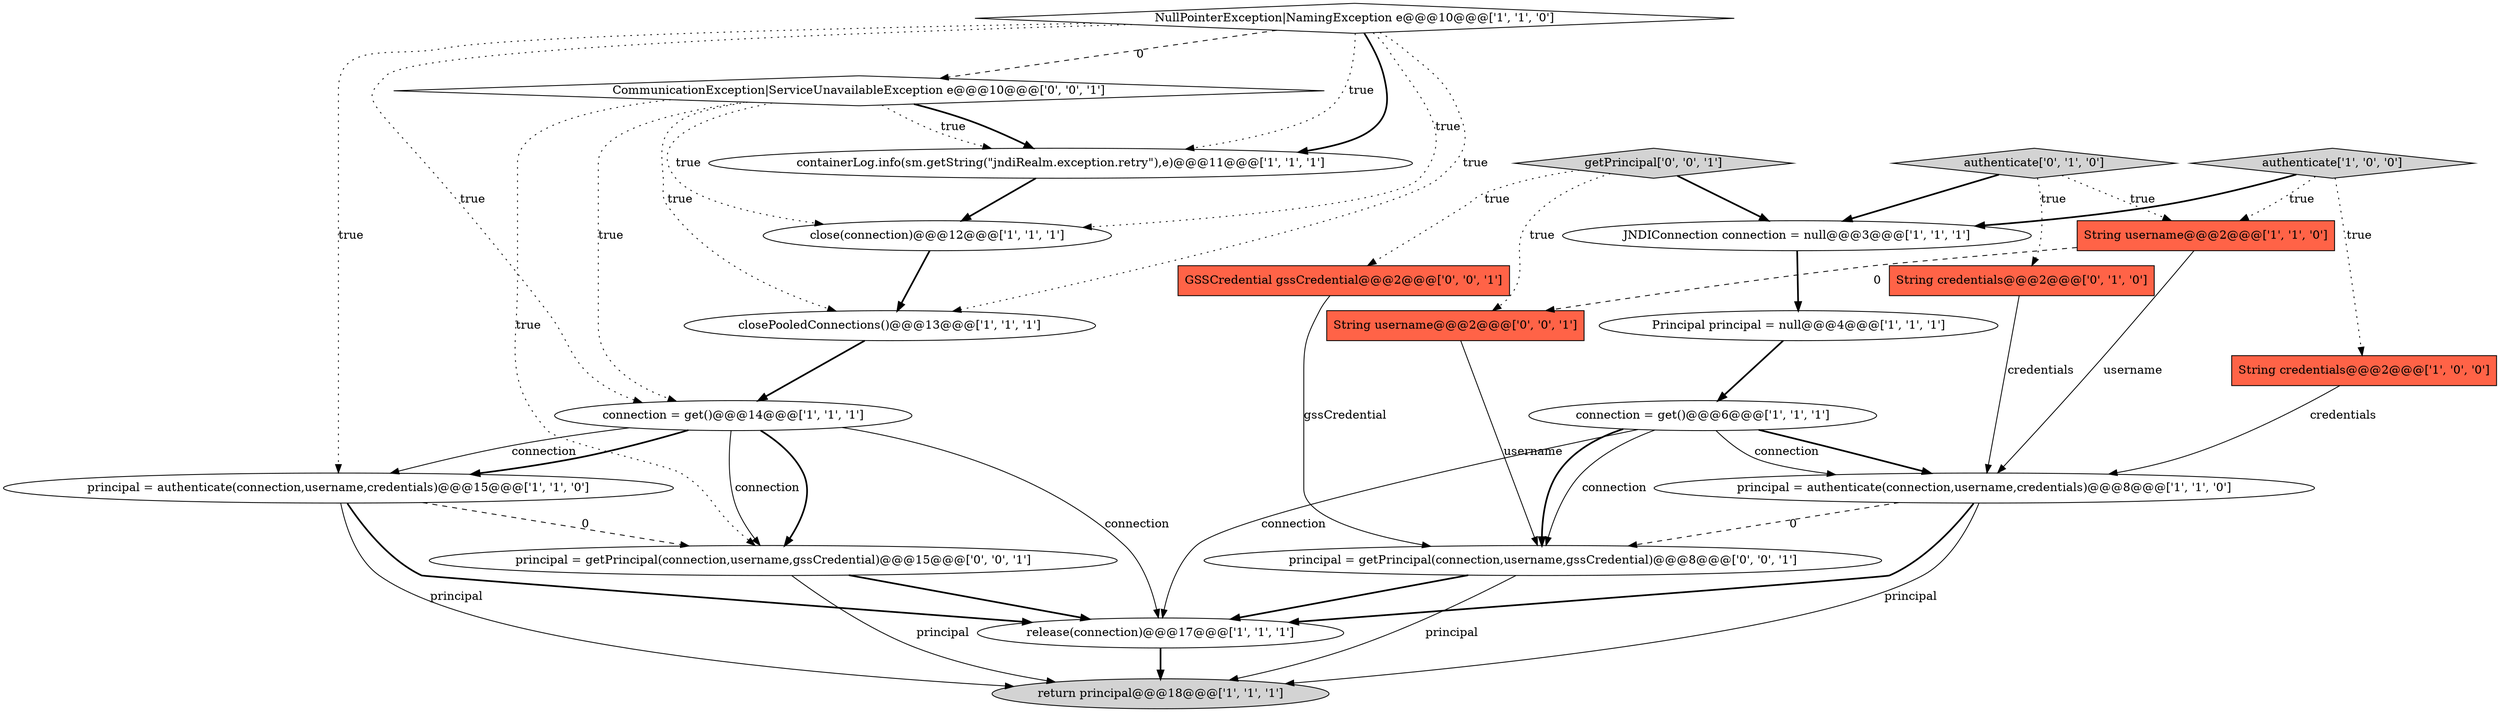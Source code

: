 digraph {
9 [style = filled, label = "connection = get()@@@14@@@['1', '1', '1']", fillcolor = white, shape = ellipse image = "AAA0AAABBB1BBB"];
15 [style = filled, label = "authenticate['0', '1', '0']", fillcolor = lightgray, shape = diamond image = "AAA0AAABBB2BBB"];
12 [style = filled, label = "principal = authenticate(connection,username,credentials)@@@15@@@['1', '1', '0']", fillcolor = white, shape = ellipse image = "AAA0AAABBB1BBB"];
6 [style = filled, label = "close(connection)@@@12@@@['1', '1', '1']", fillcolor = white, shape = ellipse image = "AAA0AAABBB1BBB"];
18 [style = filled, label = "String username@@@2@@@['0', '0', '1']", fillcolor = tomato, shape = box image = "AAA0AAABBB3BBB"];
20 [style = filled, label = "getPrincipal['0', '0', '1']", fillcolor = lightgray, shape = diamond image = "AAA0AAABBB3BBB"];
7 [style = filled, label = "authenticate['1', '0', '0']", fillcolor = lightgray, shape = diamond image = "AAA0AAABBB1BBB"];
5 [style = filled, label = "principal = authenticate(connection,username,credentials)@@@8@@@['1', '1', '0']", fillcolor = white, shape = ellipse image = "AAA0AAABBB1BBB"];
21 [style = filled, label = "principal = getPrincipal(connection,username,gssCredential)@@@15@@@['0', '0', '1']", fillcolor = white, shape = ellipse image = "AAA0AAABBB3BBB"];
10 [style = filled, label = "String username@@@2@@@['1', '1', '0']", fillcolor = tomato, shape = box image = "AAA0AAABBB1BBB"];
22 [style = filled, label = "CommunicationException|ServiceUnavailableException e@@@10@@@['0', '0', '1']", fillcolor = white, shape = diamond image = "AAA0AAABBB3BBB"];
0 [style = filled, label = "Principal principal = null@@@4@@@['1', '1', '1']", fillcolor = white, shape = ellipse image = "AAA0AAABBB1BBB"];
8 [style = filled, label = "String credentials@@@2@@@['1', '0', '0']", fillcolor = tomato, shape = box image = "AAA0AAABBB1BBB"];
11 [style = filled, label = "NullPointerException|NamingException e@@@10@@@['1', '1', '0']", fillcolor = white, shape = diamond image = "AAA0AAABBB1BBB"];
3 [style = filled, label = "containerLog.info(sm.getString(\"jndiRealm.exception.retry\"),e)@@@11@@@['1', '1', '1']", fillcolor = white, shape = ellipse image = "AAA0AAABBB1BBB"];
17 [style = filled, label = "GSSCredential gssCredential@@@2@@@['0', '0', '1']", fillcolor = tomato, shape = box image = "AAA0AAABBB3BBB"];
1 [style = filled, label = "connection = get()@@@6@@@['1', '1', '1']", fillcolor = white, shape = ellipse image = "AAA0AAABBB1BBB"];
14 [style = filled, label = "JNDIConnection connection = null@@@3@@@['1', '1', '1']", fillcolor = white, shape = ellipse image = "AAA0AAABBB1BBB"];
16 [style = filled, label = "String credentials@@@2@@@['0', '1', '0']", fillcolor = tomato, shape = box image = "AAA0AAABBB2BBB"];
13 [style = filled, label = "release(connection)@@@17@@@['1', '1', '1']", fillcolor = white, shape = ellipse image = "AAA0AAABBB1BBB"];
4 [style = filled, label = "closePooledConnections()@@@13@@@['1', '1', '1']", fillcolor = white, shape = ellipse image = "AAA0AAABBB1BBB"];
2 [style = filled, label = "return principal@@@18@@@['1', '1', '1']", fillcolor = lightgray, shape = ellipse image = "AAA0AAABBB1BBB"];
19 [style = filled, label = "principal = getPrincipal(connection,username,gssCredential)@@@8@@@['0', '0', '1']", fillcolor = white, shape = ellipse image = "AAA0AAABBB3BBB"];
1->5 [style = bold, label=""];
22->21 [style = dotted, label="true"];
4->9 [style = bold, label=""];
7->10 [style = dotted, label="true"];
15->14 [style = bold, label=""];
8->5 [style = solid, label="credentials"];
5->2 [style = solid, label="principal"];
20->17 [style = dotted, label="true"];
11->12 [style = dotted, label="true"];
11->22 [style = dashed, label="0"];
1->13 [style = solid, label="connection"];
3->6 [style = bold, label=""];
16->5 [style = solid, label="credentials"];
20->14 [style = bold, label=""];
11->9 [style = dotted, label="true"];
15->10 [style = dotted, label="true"];
11->4 [style = dotted, label="true"];
15->16 [style = dotted, label="true"];
22->6 [style = dotted, label="true"];
9->12 [style = solid, label="connection"];
17->19 [style = solid, label="gssCredential"];
12->21 [style = dashed, label="0"];
7->14 [style = bold, label=""];
22->3 [style = bold, label=""];
12->13 [style = bold, label=""];
1->5 [style = solid, label="connection"];
6->4 [style = bold, label=""];
18->19 [style = solid, label="username"];
19->13 [style = bold, label=""];
14->0 [style = bold, label=""];
11->3 [style = bold, label=""];
11->6 [style = dotted, label="true"];
9->13 [style = solid, label="connection"];
0->1 [style = bold, label=""];
5->13 [style = bold, label=""];
12->2 [style = solid, label="principal"];
9->21 [style = bold, label=""];
20->18 [style = dotted, label="true"];
22->3 [style = dotted, label="true"];
21->2 [style = solid, label="principal"];
19->2 [style = solid, label="principal"];
9->12 [style = bold, label=""];
1->19 [style = solid, label="connection"];
22->9 [style = dotted, label="true"];
1->19 [style = bold, label=""];
7->8 [style = dotted, label="true"];
11->3 [style = dotted, label="true"];
10->5 [style = solid, label="username"];
22->4 [style = dotted, label="true"];
5->19 [style = dashed, label="0"];
9->21 [style = solid, label="connection"];
10->18 [style = dashed, label="0"];
21->13 [style = bold, label=""];
13->2 [style = bold, label=""];
}
